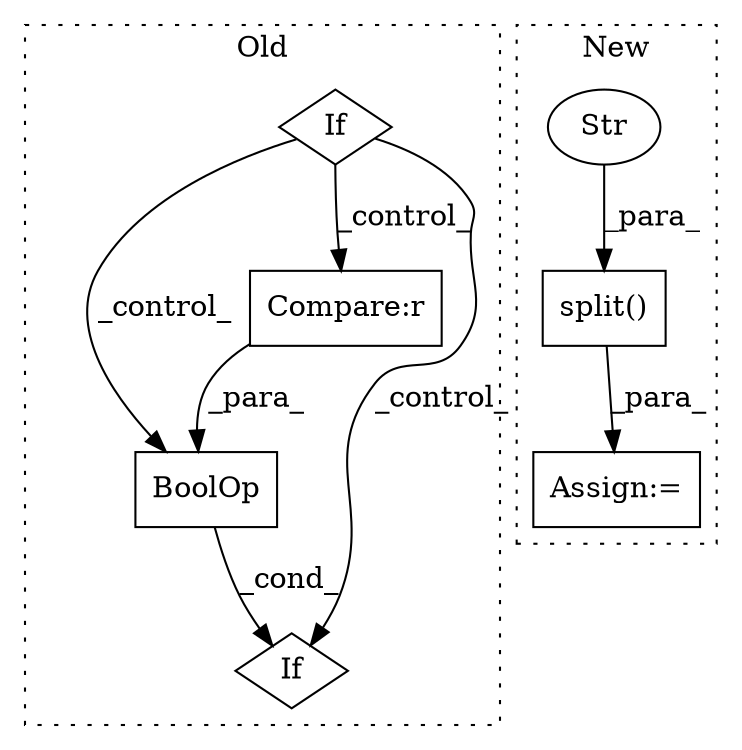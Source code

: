 digraph G {
subgraph cluster0 {
1 [label="BoolOp" a="72" s="5322" l="39" shape="box"];
4 [label="If" a="96" s="5322" l="0" shape="diamond"];
5 [label="Compare:r" a="40" s="5322" l="16" shape="box"];
7 [label="If" a="96" s="5251" l="0" shape="diamond"];
label = "Old";
style="dotted";
}
subgraph cluster1 {
2 [label="split()" a="75" s="5026,5042" l="13,1" shape="box"];
3 [label="Str" a="66" s="5039" l="3" shape="ellipse"];
6 [label="Assign:=" a="68" s="5249" l="7" shape="box"];
label = "New";
style="dotted";
}
1 -> 4 [label="_cond_"];
2 -> 6 [label="_para_"];
3 -> 2 [label="_para_"];
5 -> 1 [label="_para_"];
7 -> 5 [label="_control_"];
7 -> 1 [label="_control_"];
7 -> 4 [label="_control_"];
}